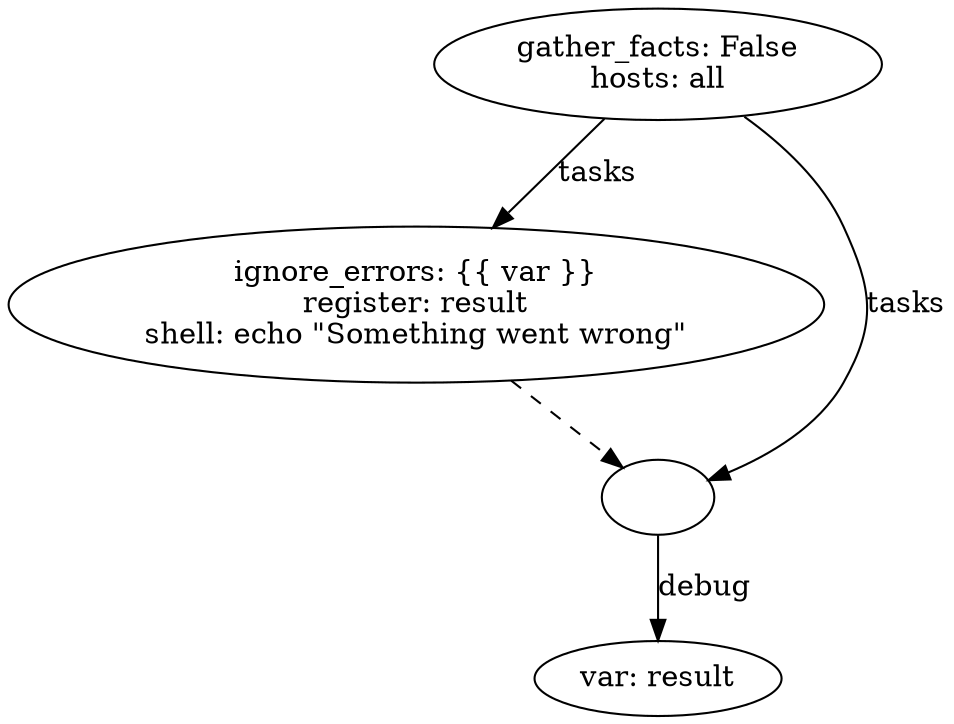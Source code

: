 digraph graphname {
2280 [label="ignore_errors: {{ var }}\nregister: result\nshell: echo \"Something went wrong\"\n"];
2282 [label="var: result\n"];
2281 [label=""];
2281 -> 2282 [label="debug"];
2279 [label="gather_facts: False\nhosts: all\n"];
2279 -> 2280 [label="tasks"];
2279 -> 2281 [label="tasks"];
2280 -> 2281 [style="dashed"];
}
